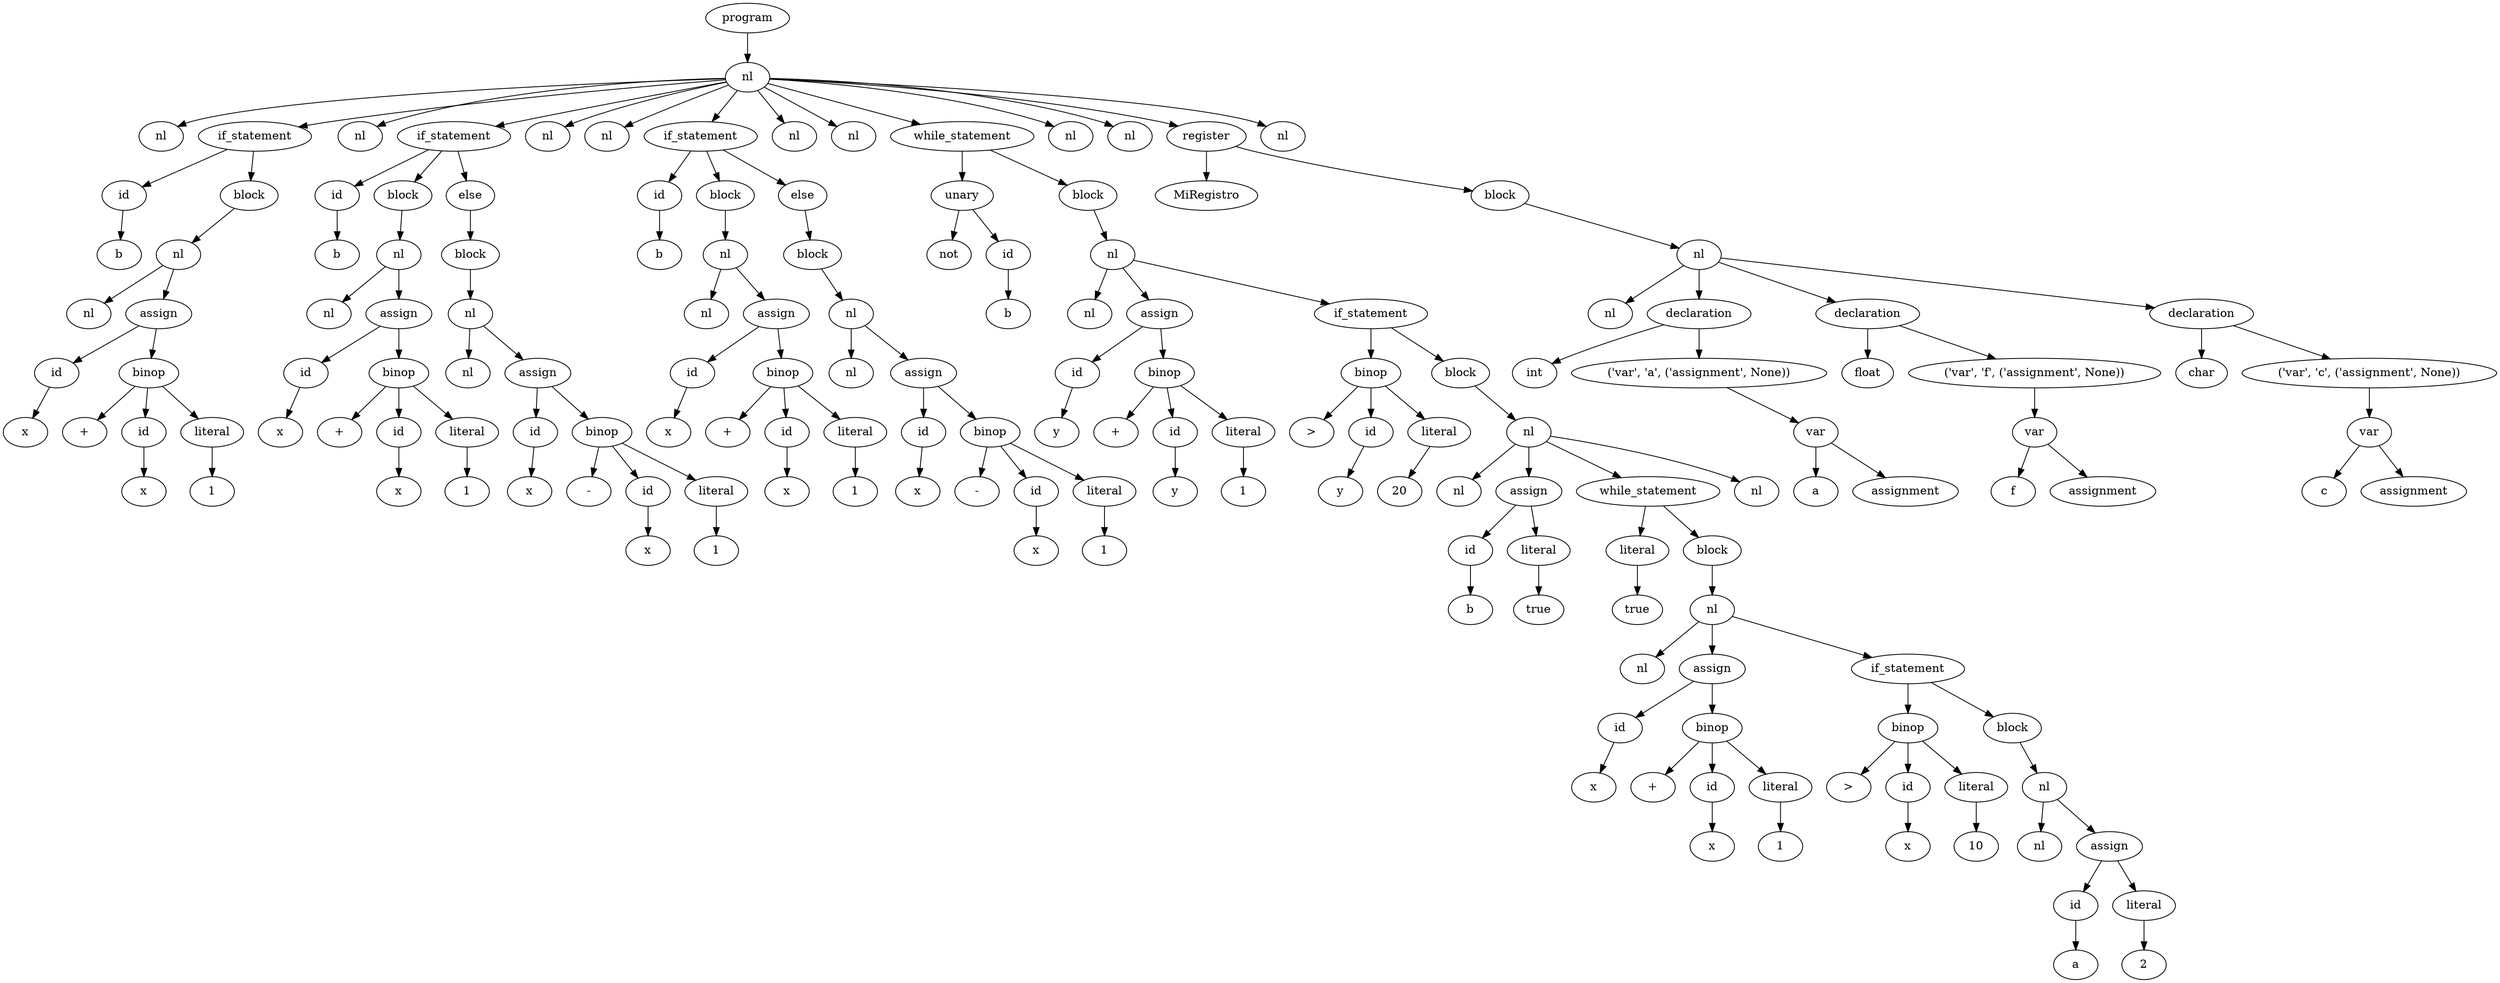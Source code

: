 // Árbol Sintáctico
digraph {
	0 [label=program]
	1 [label=nl]
	0 -> 1
	2 [label=nl]
	1 -> 2
	3 [label=if_statement]
	1 -> 3
	4 [label=id]
	3 -> 4
	5 [label=b]
	4 -> 5
	6 [label=block]
	3 -> 6
	7 [label=nl]
	6 -> 7
	8 [label=nl]
	7 -> 8
	9 [label=assign]
	7 -> 9
	10 [label=id]
	9 -> 10
	11 [label=x]
	10 -> 11
	12 [label=binop]
	9 -> 12
	13 [label="+"]
	12 -> 13
	14 [label=id]
	12 -> 14
	15 [label=x]
	14 -> 15
	16 [label=literal]
	12 -> 16
	17 [label=1]
	16 -> 17
	18 [label=nl]
	1 -> 18
	19 [label=if_statement]
	1 -> 19
	20 [label=id]
	19 -> 20
	21 [label=b]
	20 -> 21
	22 [label=block]
	19 -> 22
	23 [label=nl]
	22 -> 23
	24 [label=nl]
	23 -> 24
	25 [label=assign]
	23 -> 25
	26 [label=id]
	25 -> 26
	27 [label=x]
	26 -> 27
	28 [label=binop]
	25 -> 28
	29 [label="+"]
	28 -> 29
	30 [label=id]
	28 -> 30
	31 [label=x]
	30 -> 31
	32 [label=literal]
	28 -> 32
	33 [label=1]
	32 -> 33
	34 [label=else]
	19 -> 34
	35 [label=block]
	34 -> 35
	36 [label=nl]
	35 -> 36
	37 [label=nl]
	36 -> 37
	38 [label=assign]
	36 -> 38
	39 [label=id]
	38 -> 39
	40 [label=x]
	39 -> 40
	41 [label=binop]
	38 -> 41
	42 [label="-"]
	41 -> 42
	43 [label=id]
	41 -> 43
	44 [label=x]
	43 -> 44
	45 [label=literal]
	41 -> 45
	46 [label=1]
	45 -> 46
	47 [label=nl]
	1 -> 47
	48 [label=nl]
	1 -> 48
	49 [label=if_statement]
	1 -> 49
	50 [label=id]
	49 -> 50
	51 [label=b]
	50 -> 51
	52 [label=block]
	49 -> 52
	53 [label=nl]
	52 -> 53
	54 [label=nl]
	53 -> 54
	55 [label=assign]
	53 -> 55
	56 [label=id]
	55 -> 56
	57 [label=x]
	56 -> 57
	58 [label=binop]
	55 -> 58
	59 [label="+"]
	58 -> 59
	60 [label=id]
	58 -> 60
	61 [label=x]
	60 -> 61
	62 [label=literal]
	58 -> 62
	63 [label=1]
	62 -> 63
	64 [label=else]
	49 -> 64
	65 [label=block]
	64 -> 65
	66 [label=nl]
	65 -> 66
	67 [label=nl]
	66 -> 67
	68 [label=assign]
	66 -> 68
	69 [label=id]
	68 -> 69
	70 [label=x]
	69 -> 70
	71 [label=binop]
	68 -> 71
	72 [label="-"]
	71 -> 72
	73 [label=id]
	71 -> 73
	74 [label=x]
	73 -> 74
	75 [label=literal]
	71 -> 75
	76 [label=1]
	75 -> 76
	77 [label=nl]
	1 -> 77
	78 [label=nl]
	1 -> 78
	79 [label=while_statement]
	1 -> 79
	80 [label=unary]
	79 -> 80
	81 [label=not]
	80 -> 81
	82 [label=id]
	80 -> 82
	83 [label=b]
	82 -> 83
	84 [label=block]
	79 -> 84
	85 [label=nl]
	84 -> 85
	86 [label=nl]
	85 -> 86
	87 [label=assign]
	85 -> 87
	88 [label=id]
	87 -> 88
	89 [label=y]
	88 -> 89
	90 [label=binop]
	87 -> 90
	91 [label="+"]
	90 -> 91
	92 [label=id]
	90 -> 92
	93 [label=y]
	92 -> 93
	94 [label=literal]
	90 -> 94
	95 [label=1]
	94 -> 95
	96 [label=if_statement]
	85 -> 96
	97 [label=binop]
	96 -> 97
	98 [label=">"]
	97 -> 98
	99 [label=id]
	97 -> 99
	100 [label=y]
	99 -> 100
	101 [label=literal]
	97 -> 101
	102 [label=20]
	101 -> 102
	103 [label=block]
	96 -> 103
	104 [label=nl]
	103 -> 104
	105 [label=nl]
	104 -> 105
	106 [label=assign]
	104 -> 106
	107 [label=id]
	106 -> 107
	108 [label=b]
	107 -> 108
	109 [label=literal]
	106 -> 109
	110 [label=true]
	109 -> 110
	111 [label=while_statement]
	104 -> 111
	112 [label=literal]
	111 -> 112
	113 [label=true]
	112 -> 113
	114 [label=block]
	111 -> 114
	115 [label=nl]
	114 -> 115
	116 [label=nl]
	115 -> 116
	117 [label=assign]
	115 -> 117
	118 [label=id]
	117 -> 118
	119 [label=x]
	118 -> 119
	120 [label=binop]
	117 -> 120
	121 [label="+"]
	120 -> 121
	122 [label=id]
	120 -> 122
	123 [label=x]
	122 -> 123
	124 [label=literal]
	120 -> 124
	125 [label=1]
	124 -> 125
	126 [label=if_statement]
	115 -> 126
	127 [label=binop]
	126 -> 127
	128 [label=">"]
	127 -> 128
	129 [label=id]
	127 -> 129
	130 [label=x]
	129 -> 130
	131 [label=literal]
	127 -> 131
	132 [label=10]
	131 -> 132
	133 [label=block]
	126 -> 133
	134 [label=nl]
	133 -> 134
	135 [label=nl]
	134 -> 135
	136 [label=assign]
	134 -> 136
	137 [label=id]
	136 -> 137
	138 [label=a]
	137 -> 138
	139 [label=literal]
	136 -> 139
	140 [label=2]
	139 -> 140
	141 [label=nl]
	104 -> 141
	142 [label=nl]
	1 -> 142
	143 [label=nl]
	1 -> 143
	144 [label=register]
	1 -> 144
	145 [label=MiRegistro]
	144 -> 145
	146 [label=block]
	144 -> 146
	147 [label=nl]
	146 -> 147
	148 [label=nl]
	147 -> 148
	149 [label=declaration]
	147 -> 149
	150 [label=int]
	149 -> 150
	151 [label="('var', 'a', ('assignment', None))"]
	149 -> 151
	152 [label=var]
	151 -> 152
	153 [label=a]
	152 -> 153
	154 [label=assignment]
	152 -> 154
	155 [label=declaration]
	147 -> 155
	156 [label=float]
	155 -> 156
	157 [label="('var', 'f', ('assignment', None))"]
	155 -> 157
	158 [label=var]
	157 -> 158
	159 [label=f]
	158 -> 159
	160 [label=assignment]
	158 -> 160
	161 [label=declaration]
	147 -> 161
	162 [label=char]
	161 -> 162
	163 [label="('var', 'c', ('assignment', None))"]
	161 -> 163
	164 [label=var]
	163 -> 164
	165 [label=c]
	164 -> 165
	166 [label=assignment]
	164 -> 166
	167 [label=nl]
	1 -> 167
}
